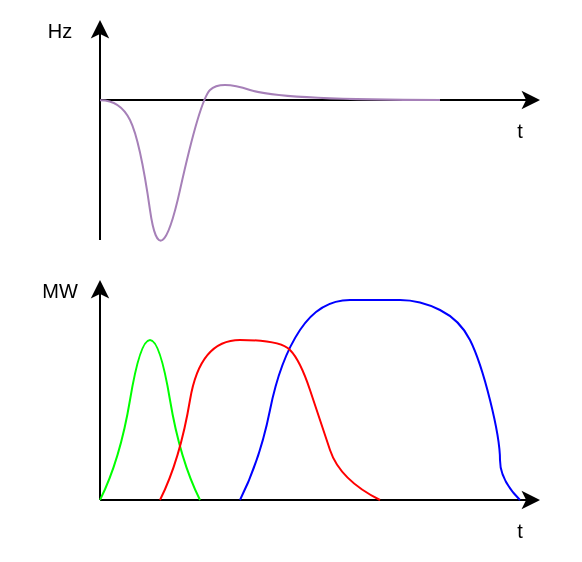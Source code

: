 <mxfile version="15.8.8" type="github" pages="2">
  <diagram id="v4N3vMvehRNXi0SuDzTw" name="Page-1">
    <mxGraphModel dx="539" dy="328" grid="1" gridSize="10" guides="1" tooltips="1" connect="1" arrows="1" fold="1" page="1" pageScale="1" pageWidth="850" pageHeight="1100" math="0" shadow="0">
      <root>
        <mxCell id="0" />
        <mxCell id="1" parent="0" />
        <mxCell id="w41fbBc1EU1J64O-akjk-1" value="" style="endArrow=classic;html=1;rounded=0;" edge="1" parent="1">
          <mxGeometry width="50" height="50" relative="1" as="geometry">
            <mxPoint x="360" y="270" as="sourcePoint" />
            <mxPoint x="360" y="160" as="targetPoint" />
          </mxGeometry>
        </mxCell>
        <mxCell id="w41fbBc1EU1J64O-akjk-2" value="" style="endArrow=classic;html=1;rounded=0;" edge="1" parent="1">
          <mxGeometry width="50" height="50" relative="1" as="geometry">
            <mxPoint x="360" y="270" as="sourcePoint" />
            <mxPoint x="580" y="270" as="targetPoint" />
          </mxGeometry>
        </mxCell>
        <mxCell id="w41fbBc1EU1J64O-akjk-3" value="" style="curved=1;endArrow=none;html=1;rounded=0;strokeColor=#00FF00;endFill=0;fillColor=#ffe6cc;" edge="1" parent="1">
          <mxGeometry width="50" height="50" relative="1" as="geometry">
            <mxPoint x="360" y="270" as="sourcePoint" />
            <mxPoint x="410" y="270" as="targetPoint" />
            <Array as="points">
              <mxPoint x="370" y="250" />
              <mxPoint x="380" y="190" />
              <mxPoint x="390" y="190" />
              <mxPoint x="400" y="250" />
            </Array>
          </mxGeometry>
        </mxCell>
        <mxCell id="w41fbBc1EU1J64O-akjk-5" value="" style="curved=1;endArrow=none;html=1;rounded=0;strokeColor=#0000FF;endFill=0;" edge="1" parent="1">
          <mxGeometry width="50" height="50" relative="1" as="geometry">
            <mxPoint x="430" y="270" as="sourcePoint" />
            <mxPoint x="570" y="270" as="targetPoint" />
            <Array as="points">
              <mxPoint x="440" y="250" />
              <mxPoint x="450" y="200" />
              <mxPoint x="470" y="170" />
              <mxPoint x="500" y="170" />
              <mxPoint x="520" y="170" />
              <mxPoint x="540" y="180" />
              <mxPoint x="550" y="200" />
              <mxPoint x="560" y="240" />
              <mxPoint x="560" y="260" />
            </Array>
          </mxGeometry>
        </mxCell>
        <mxCell id="w41fbBc1EU1J64O-akjk-6" value="" style="curved=1;endArrow=none;html=1;rounded=0;strokeColor=#FF0000;endFill=0;" edge="1" parent="1">
          <mxGeometry width="50" height="50" relative="1" as="geometry">
            <mxPoint x="390" y="270" as="sourcePoint" />
            <mxPoint x="500" y="270" as="targetPoint" />
            <Array as="points">
              <mxPoint x="400" y="250" />
              <mxPoint x="410" y="190" />
              <mxPoint x="450" y="190" />
              <mxPoint x="460" y="200" />
              <mxPoint x="470" y="230" />
              <mxPoint x="480" y="260" />
            </Array>
          </mxGeometry>
        </mxCell>
        <mxCell id="w41fbBc1EU1J64O-akjk-8" value="" style="endArrow=classic;html=1;rounded=0;" edge="1" parent="1">
          <mxGeometry width="50" height="50" relative="1" as="geometry">
            <mxPoint x="360" y="140" as="sourcePoint" />
            <mxPoint x="360" y="30.0" as="targetPoint" />
          </mxGeometry>
        </mxCell>
        <mxCell id="w41fbBc1EU1J64O-akjk-9" value="" style="endArrow=classic;html=1;rounded=0;" edge="1" parent="1">
          <mxGeometry width="50" height="50" relative="1" as="geometry">
            <mxPoint x="360" y="70" as="sourcePoint" />
            <mxPoint x="580" y="70" as="targetPoint" />
          </mxGeometry>
        </mxCell>
        <mxCell id="w41fbBc1EU1J64O-akjk-10" value="" style="curved=1;endArrow=none;html=1;rounded=0;strokeColor=#A680B8;endFill=0;" edge="1" parent="1">
          <mxGeometry width="50" height="50" relative="1" as="geometry">
            <mxPoint x="360" y="70.12" as="sourcePoint" />
            <mxPoint x="530" y="70" as="targetPoint" />
            <Array as="points">
              <mxPoint x="370" y="70" />
              <mxPoint x="380" y="90" />
              <mxPoint x="390" y="160" />
              <mxPoint x="410" y="70" />
              <mxPoint x="420" y="60" />
              <mxPoint x="450" y="70" />
            </Array>
          </mxGeometry>
        </mxCell>
        <mxCell id="w41fbBc1EU1J64O-akjk-11" value="&lt;font style=&quot;font-size: 10px&quot;&gt;Hz&lt;/font&gt;" style="text;html=1;strokeColor=none;fillColor=none;align=center;verticalAlign=middle;whiteSpace=wrap;rounded=0;" vertex="1" parent="1">
          <mxGeometry x="310" y="20" width="60" height="30" as="geometry" />
        </mxCell>
        <mxCell id="w41fbBc1EU1J64O-akjk-12" value="&lt;span style=&quot;font-size: 10px&quot;&gt;MW&lt;/span&gt;" style="text;html=1;strokeColor=none;fillColor=none;align=center;verticalAlign=middle;whiteSpace=wrap;rounded=0;" vertex="1" parent="1">
          <mxGeometry x="310" y="150" width="60" height="30" as="geometry" />
        </mxCell>
        <mxCell id="w41fbBc1EU1J64O-akjk-13" value="&lt;font style=&quot;font-size: 10px&quot;&gt;t&lt;br&gt;&lt;/font&gt;" style="text;html=1;strokeColor=none;fillColor=none;align=center;verticalAlign=middle;whiteSpace=wrap;rounded=0;" vertex="1" parent="1">
          <mxGeometry x="540" y="70" width="60" height="30" as="geometry" />
        </mxCell>
        <mxCell id="w41fbBc1EU1J64O-akjk-15" value="&lt;font style=&quot;font-size: 10px&quot;&gt;t&lt;br&gt;&lt;/font&gt;" style="text;html=1;strokeColor=none;fillColor=none;align=center;verticalAlign=middle;whiteSpace=wrap;rounded=0;" vertex="1" parent="1">
          <mxGeometry x="540" y="270" width="60" height="30" as="geometry" />
        </mxCell>
      </root>
    </mxGraphModel>
  </diagram>
  <diagram id="9E981cDWPAYv9EWGWMNJ" name="Page-2">
    <mxGraphModel dx="447" dy="271" grid="1" gridSize="10" guides="1" tooltips="1" connect="1" arrows="1" fold="1" page="1" pageScale="1" pageWidth="850" pageHeight="1100" math="0" shadow="0">
      <root>
        <mxCell id="ltW1cq7l4qHhWDoN16OM-0" />
        <mxCell id="ltW1cq7l4qHhWDoN16OM-1" parent="ltW1cq7l4qHhWDoN16OM-0" />
        <mxCell id="GGTsykRdOrTfTl4BKwZ_-12" value="" style="shape=trapezoid;perimeter=trapezoidPerimeter;whiteSpace=wrap;html=1;fixedSize=1;fontSize=7;fillColor=#dae8fc;strokeColor=#6c8ebf;" vertex="1" parent="ltW1cq7l4qHhWDoN16OM-1">
          <mxGeometry x="196.01" y="110" width="70" height="80" as="geometry" />
        </mxCell>
        <mxCell id="GGTsykRdOrTfTl4BKwZ_-0" value="" style="endArrow=classic;html=1;rounded=0;" edge="1" parent="ltW1cq7l4qHhWDoN16OM-1">
          <mxGeometry width="50" height="50" relative="1" as="geometry">
            <mxPoint x="230" y="160.0" as="sourcePoint" />
            <mxPoint x="230" y="50" as="targetPoint" />
          </mxGeometry>
        </mxCell>
        <mxCell id="GGTsykRdOrTfTl4BKwZ_-2" value="50 Hz" style="text;html=1;strokeColor=none;fillColor=none;align=center;verticalAlign=middle;whiteSpace=wrap;rounded=0;fontSize=10;" vertex="1" parent="ltW1cq7l4qHhWDoN16OM-1">
          <mxGeometry x="201.01" y="20" width="60" height="30" as="geometry" />
        </mxCell>
        <mxCell id="GGTsykRdOrTfTl4BKwZ_-4" value="" style="triangle;whiteSpace=wrap;html=1;fontSize=10;fillColor=#fff2cc;rotation=-91;strokeColor=#d6b656;" vertex="1" parent="ltW1cq7l4qHhWDoN16OM-1">
          <mxGeometry x="191.77" y="140.75" width="78.49" height="20" as="geometry" />
        </mxCell>
        <mxCell id="GGTsykRdOrTfTl4BKwZ_-5" value="" style="rounded=0;whiteSpace=wrap;html=1;fontSize=10;fillColor=#f5f5f5;fontColor=#333333;strokeColor=#666666;" vertex="1" parent="ltW1cq7l4qHhWDoN16OM-1">
          <mxGeometry x="150" y="100" width="160" height="10" as="geometry" />
        </mxCell>
        <mxCell id="GGTsykRdOrTfTl4BKwZ_-8" value="&lt;font style=&quot;font-size: 7px&quot;&gt;Production&lt;/font&gt;" style="rounded=1;whiteSpace=wrap;html=1;fontSize=10;" vertex="1" parent="ltW1cq7l4qHhWDoN16OM-1">
          <mxGeometry x="150" y="70" width="50" height="30" as="geometry" />
        </mxCell>
        <mxCell id="GGTsykRdOrTfTl4BKwZ_-9" value="&lt;font style=&quot;font-size: 7px&quot;&gt;Consumption&lt;/font&gt;" style="rounded=1;whiteSpace=wrap;html=1;fontSize=10;" vertex="1" parent="ltW1cq7l4qHhWDoN16OM-1">
          <mxGeometry x="260" y="70" width="50" height="30" as="geometry" />
        </mxCell>
        <mxCell id="GGTsykRdOrTfTl4BKwZ_-10" value="" style="verticalLabelPosition=bottom;shadow=0;dashed=0;align=center;html=1;verticalAlign=top;shape=mxgraph.electrical.transistors.nigbt;fontSize=7;fillColor=#fff2cc;strokeColor=#d6b656;" vertex="1" parent="ltW1cq7l4qHhWDoN16OM-1">
          <mxGeometry x="226.01" y="160.75" width="10" height="40" as="geometry" />
        </mxCell>
        <mxCell id="GGTsykRdOrTfTl4BKwZ_-13" value="" style="dashed=0;outlineConnect=0;align=center;html=1;shape=mxgraph.pid.engines.generator_(ac);fontSize=45;fillColor=#dae8fc;strokeColor=#6c8ebf;" vertex="1" parent="ltW1cq7l4qHhWDoN16OM-1">
          <mxGeometry x="240" y="144.63" width="10" height="10.75" as="geometry" />
        </mxCell>
      </root>
    </mxGraphModel>
  </diagram>
</mxfile>
